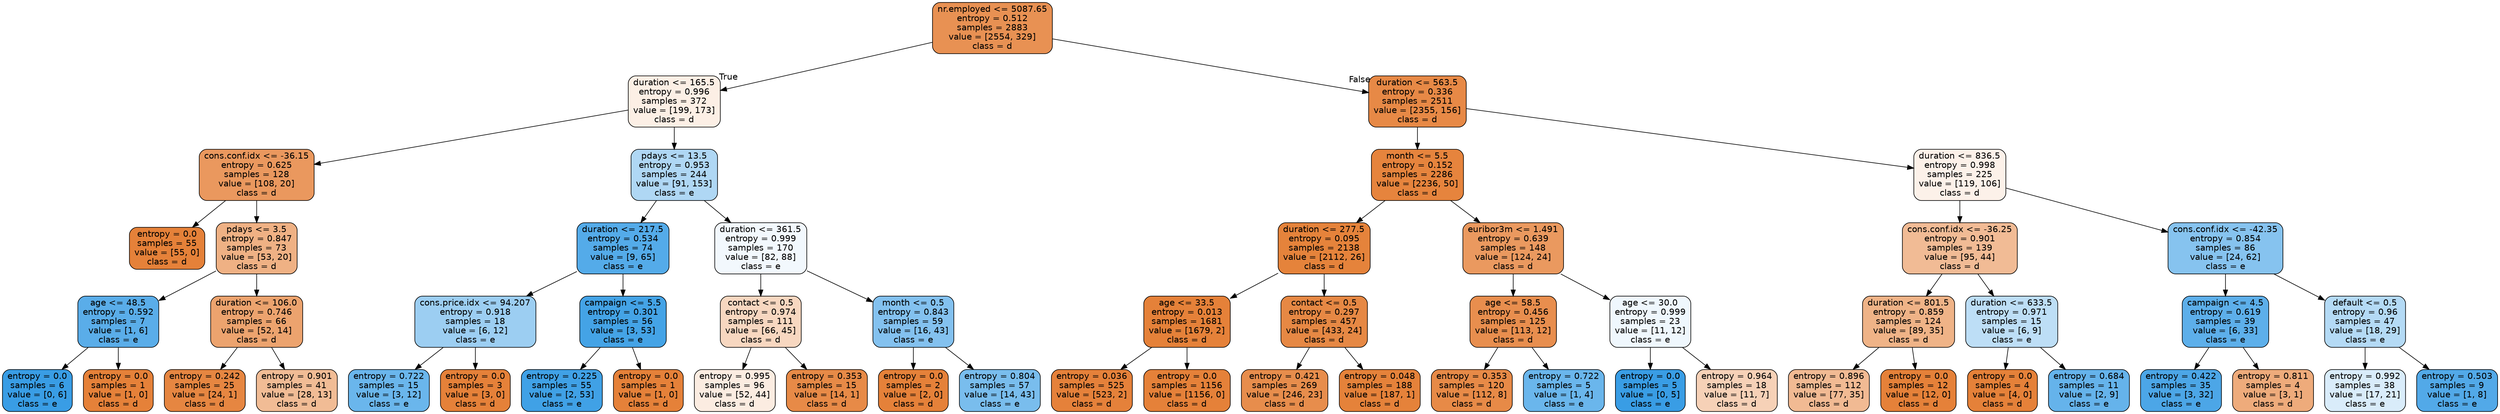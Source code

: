 digraph Tree {
node [shape=box, style="filled, rounded", color="black", fontname="helvetica"] ;
edge [fontname="helvetica"] ;
0 [label="nr.employed <= 5087.65\nentropy = 0.512\nsamples = 2883\nvalue = [2554, 329]\nclass = d", fillcolor="#e89153"] ;
1 [label="duration <= 165.5\nentropy = 0.996\nsamples = 372\nvalue = [199, 173]\nclass = d", fillcolor="#fcefe5"] ;
0 -> 1 [labeldistance=2.5, labelangle=45, headlabel="True"] ;
2 [label="cons.conf.idx <= -36.15\nentropy = 0.625\nsamples = 128\nvalue = [108, 20]\nclass = d", fillcolor="#ea985e"] ;
1 -> 2 ;
3 [label="entropy = 0.0\nsamples = 55\nvalue = [55, 0]\nclass = d", fillcolor="#e58139"] ;
2 -> 3 ;
4 [label="pdays <= 3.5\nentropy = 0.847\nsamples = 73\nvalue = [53, 20]\nclass = d", fillcolor="#efb184"] ;
2 -> 4 ;
5 [label="age <= 48.5\nentropy = 0.592\nsamples = 7\nvalue = [1, 6]\nclass = e", fillcolor="#5aade9"] ;
4 -> 5 ;
6 [label="entropy = 0.0\nsamples = 6\nvalue = [0, 6]\nclass = e", fillcolor="#399de5"] ;
5 -> 6 ;
7 [label="entropy = 0.0\nsamples = 1\nvalue = [1, 0]\nclass = d", fillcolor="#e58139"] ;
5 -> 7 ;
8 [label="duration <= 106.0\nentropy = 0.746\nsamples = 66\nvalue = [52, 14]\nclass = d", fillcolor="#eca36e"] ;
4 -> 8 ;
9 [label="entropy = 0.242\nsamples = 25\nvalue = [24, 1]\nclass = d", fillcolor="#e68641"] ;
8 -> 9 ;
10 [label="entropy = 0.901\nsamples = 41\nvalue = [28, 13]\nclass = d", fillcolor="#f1bc95"] ;
8 -> 10 ;
11 [label="pdays <= 13.5\nentropy = 0.953\nsamples = 244\nvalue = [91, 153]\nclass = e", fillcolor="#afd7f4"] ;
1 -> 11 ;
12 [label="duration <= 217.5\nentropy = 0.534\nsamples = 74\nvalue = [9, 65]\nclass = e", fillcolor="#54abe9"] ;
11 -> 12 ;
13 [label="cons.price.idx <= 94.207\nentropy = 0.918\nsamples = 18\nvalue = [6, 12]\nclass = e", fillcolor="#9ccef2"] ;
12 -> 13 ;
14 [label="entropy = 0.722\nsamples = 15\nvalue = [3, 12]\nclass = e", fillcolor="#6ab6ec"] ;
13 -> 14 ;
15 [label="entropy = 0.0\nsamples = 3\nvalue = [3, 0]\nclass = d", fillcolor="#e58139"] ;
13 -> 15 ;
16 [label="campaign <= 5.5\nentropy = 0.301\nsamples = 56\nvalue = [3, 53]\nclass = e", fillcolor="#44a3e6"] ;
12 -> 16 ;
17 [label="entropy = 0.225\nsamples = 55\nvalue = [2, 53]\nclass = e", fillcolor="#40a1e6"] ;
16 -> 17 ;
18 [label="entropy = 0.0\nsamples = 1\nvalue = [1, 0]\nclass = d", fillcolor="#e58139"] ;
16 -> 18 ;
19 [label="duration <= 361.5\nentropy = 0.999\nsamples = 170\nvalue = [82, 88]\nclass = e", fillcolor="#f2f8fd"] ;
11 -> 19 ;
20 [label="contact <= 0.5\nentropy = 0.974\nsamples = 111\nvalue = [66, 45]\nclass = d", fillcolor="#f7d7c0"] ;
19 -> 20 ;
21 [label="entropy = 0.995\nsamples = 96\nvalue = [52, 44]\nclass = d", fillcolor="#fbece1"] ;
20 -> 21 ;
22 [label="entropy = 0.353\nsamples = 15\nvalue = [14, 1]\nclass = d", fillcolor="#e78a47"] ;
20 -> 22 ;
23 [label="month <= 0.5\nentropy = 0.843\nsamples = 59\nvalue = [16, 43]\nclass = e", fillcolor="#83c1ef"] ;
19 -> 23 ;
24 [label="entropy = 0.0\nsamples = 2\nvalue = [2, 0]\nclass = d", fillcolor="#e58139"] ;
23 -> 24 ;
25 [label="entropy = 0.804\nsamples = 57\nvalue = [14, 43]\nclass = e", fillcolor="#79bded"] ;
23 -> 25 ;
26 [label="duration <= 563.5\nentropy = 0.336\nsamples = 2511\nvalue = [2355, 156]\nclass = d", fillcolor="#e78946"] ;
0 -> 26 [labeldistance=2.5, labelangle=-45, headlabel="False"] ;
27 [label="month <= 5.5\nentropy = 0.152\nsamples = 2286\nvalue = [2236, 50]\nclass = d", fillcolor="#e6843d"] ;
26 -> 27 ;
28 [label="duration <= 277.5\nentropy = 0.095\nsamples = 2138\nvalue = [2112, 26]\nclass = d", fillcolor="#e5833b"] ;
27 -> 28 ;
29 [label="age <= 33.5\nentropy = 0.013\nsamples = 1681\nvalue = [1679, 2]\nclass = d", fillcolor="#e58139"] ;
28 -> 29 ;
30 [label="entropy = 0.036\nsamples = 525\nvalue = [523, 2]\nclass = d", fillcolor="#e5813a"] ;
29 -> 30 ;
31 [label="entropy = 0.0\nsamples = 1156\nvalue = [1156, 0]\nclass = d", fillcolor="#e58139"] ;
29 -> 31 ;
32 [label="contact <= 0.5\nentropy = 0.297\nsamples = 457\nvalue = [433, 24]\nclass = d", fillcolor="#e68844"] ;
28 -> 32 ;
33 [label="entropy = 0.421\nsamples = 269\nvalue = [246, 23]\nclass = d", fillcolor="#e78d4c"] ;
32 -> 33 ;
34 [label="entropy = 0.048\nsamples = 188\nvalue = [187, 1]\nclass = d", fillcolor="#e5823a"] ;
32 -> 34 ;
35 [label="euribor3m <= 1.491\nentropy = 0.639\nsamples = 148\nvalue = [124, 24]\nclass = d", fillcolor="#ea995f"] ;
27 -> 35 ;
36 [label="age <= 58.5\nentropy = 0.456\nsamples = 125\nvalue = [113, 12]\nclass = d", fillcolor="#e88e4e"] ;
35 -> 36 ;
37 [label="entropy = 0.353\nsamples = 120\nvalue = [112, 8]\nclass = d", fillcolor="#e78a47"] ;
36 -> 37 ;
38 [label="entropy = 0.722\nsamples = 5\nvalue = [1, 4]\nclass = e", fillcolor="#6ab6ec"] ;
36 -> 38 ;
39 [label="age <= 30.0\nentropy = 0.999\nsamples = 23\nvalue = [11, 12]\nclass = e", fillcolor="#eff7fd"] ;
35 -> 39 ;
40 [label="entropy = 0.0\nsamples = 5\nvalue = [0, 5]\nclass = e", fillcolor="#399de5"] ;
39 -> 40 ;
41 [label="entropy = 0.964\nsamples = 18\nvalue = [11, 7]\nclass = d", fillcolor="#f6d1b7"] ;
39 -> 41 ;
42 [label="duration <= 836.5\nentropy = 0.998\nsamples = 225\nvalue = [119, 106]\nclass = d", fillcolor="#fcf1e9"] ;
26 -> 42 ;
43 [label="cons.conf.idx <= -36.25\nentropy = 0.901\nsamples = 139\nvalue = [95, 44]\nclass = d", fillcolor="#f1bb95"] ;
42 -> 43 ;
44 [label="duration <= 801.5\nentropy = 0.859\nsamples = 124\nvalue = [89, 35]\nclass = d", fillcolor="#efb387"] ;
43 -> 44 ;
45 [label="entropy = 0.896\nsamples = 112\nvalue = [77, 35]\nclass = d", fillcolor="#f1ba93"] ;
44 -> 45 ;
46 [label="entropy = 0.0\nsamples = 12\nvalue = [12, 0]\nclass = d", fillcolor="#e58139"] ;
44 -> 46 ;
47 [label="duration <= 633.5\nentropy = 0.971\nsamples = 15\nvalue = [6, 9]\nclass = e", fillcolor="#bddef6"] ;
43 -> 47 ;
48 [label="entropy = 0.0\nsamples = 4\nvalue = [4, 0]\nclass = d", fillcolor="#e58139"] ;
47 -> 48 ;
49 [label="entropy = 0.684\nsamples = 11\nvalue = [2, 9]\nclass = e", fillcolor="#65b3eb"] ;
47 -> 49 ;
50 [label="cons.conf.idx <= -42.35\nentropy = 0.854\nsamples = 86\nvalue = [24, 62]\nclass = e", fillcolor="#86c3ef"] ;
42 -> 50 ;
51 [label="campaign <= 4.5\nentropy = 0.619\nsamples = 39\nvalue = [6, 33]\nclass = e", fillcolor="#5dafea"] ;
50 -> 51 ;
52 [label="entropy = 0.422\nsamples = 35\nvalue = [3, 32]\nclass = e", fillcolor="#4ca6e7"] ;
51 -> 52 ;
53 [label="entropy = 0.811\nsamples = 4\nvalue = [3, 1]\nclass = d", fillcolor="#eeab7b"] ;
51 -> 53 ;
54 [label="default <= 0.5\nentropy = 0.96\nsamples = 47\nvalue = [18, 29]\nclass = e", fillcolor="#b4daf5"] ;
50 -> 54 ;
55 [label="entropy = 0.992\nsamples = 38\nvalue = [17, 21]\nclass = e", fillcolor="#d9ecfa"] ;
54 -> 55 ;
56 [label="entropy = 0.503\nsamples = 9\nvalue = [1, 8]\nclass = e", fillcolor="#52a9e8"] ;
54 -> 56 ;
}